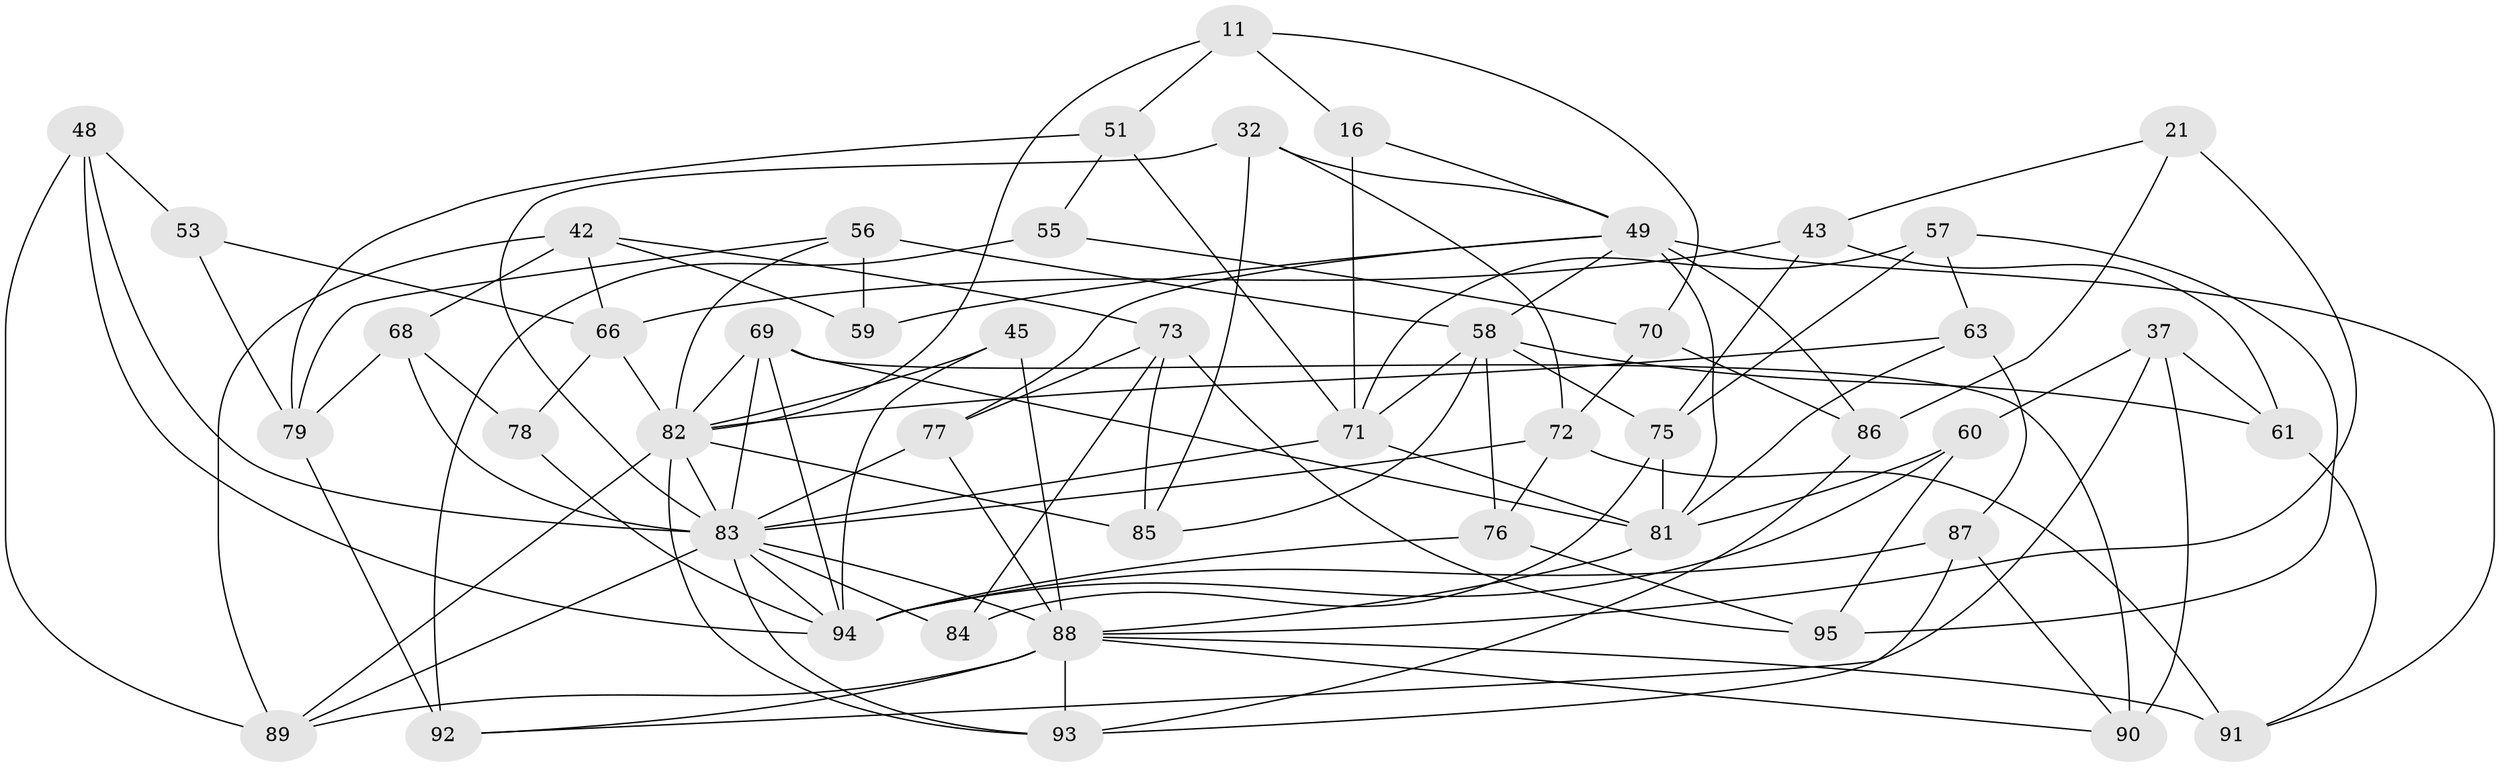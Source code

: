 // original degree distribution, {4: 1.0}
// Generated by graph-tools (version 1.1) at 2025/03/03/04/25 22:03:44]
// undirected, 47 vertices, 113 edges
graph export_dot {
graph [start="1"]
  node [color=gray90,style=filled];
  11 [super="+4"];
  16;
  21;
  32 [super="+14"];
  37;
  42 [super="+30"];
  43;
  45 [super="+29"];
  48 [super="+31"];
  49 [super="+33+39"];
  51;
  53;
  55;
  56 [super="+25"];
  57;
  58 [super="+41"];
  59;
  60;
  61;
  63;
  66 [super="+6"];
  68 [super="+35"];
  69 [super="+54"];
  70;
  71 [super="+19"];
  72 [super="+44"];
  73 [super="+8"];
  75 [super="+65"];
  76;
  77;
  78 [super="+13"];
  79 [super="+62"];
  81 [super="+9+46"];
  82 [super="+27+52+34"];
  83 [super="+23+74+80+50"];
  84;
  85;
  86;
  87;
  88 [super="+2+10+36"];
  89 [super="+7"];
  90;
  91;
  92 [super="+47"];
  93 [super="+20"];
  94 [super="+67"];
  95;
  11 -- 16 [weight=2];
  11 -- 51;
  11 -- 70;
  11 -- 82 [weight=2];
  16 -- 71;
  16 -- 49;
  21 -- 43;
  21 -- 86;
  21 -- 88 [weight=2];
  32 -- 72 [weight=2];
  32 -- 85;
  32 -- 83 [weight=2];
  32 -- 49;
  37 -- 92;
  37 -- 90;
  37 -- 60;
  37 -- 61;
  42 -- 59;
  42 -- 89;
  42 -- 68 [weight=2];
  42 -- 73;
  42 -- 66;
  43 -- 61;
  43 -- 66;
  43 -- 75;
  45 -- 88 [weight=3];
  45 -- 94 [weight=2];
  45 -- 82;
  48 -- 53 [weight=2];
  48 -- 89 [weight=2];
  48 -- 83;
  48 -- 94;
  49 -- 77;
  49 -- 81;
  49 -- 59;
  49 -- 58;
  49 -- 91;
  49 -- 86;
  51 -- 71;
  51 -- 55;
  51 -- 79;
  53 -- 79;
  53 -- 66;
  55 -- 70;
  55 -- 92 [weight=2];
  56 -- 59 [weight=2];
  56 -- 58 [weight=2];
  56 -- 79;
  56 -- 82;
  57 -- 63;
  57 -- 95;
  57 -- 75;
  57 -- 71;
  58 -- 75;
  58 -- 85;
  58 -- 71;
  58 -- 76;
  58 -- 61;
  60 -- 95;
  60 -- 81;
  60 -- 94;
  61 -- 91;
  63 -- 87;
  63 -- 81;
  63 -- 82;
  66 -- 82;
  66 -- 78 [weight=2];
  68 -- 79;
  68 -- 83 [weight=3];
  68 -- 78 [weight=2];
  69 -- 94;
  69 -- 82;
  69 -- 83 [weight=2];
  69 -- 81;
  69 -- 90;
  70 -- 86;
  70 -- 72;
  71 -- 83 [weight=5];
  71 -- 81;
  72 -- 76;
  72 -- 91;
  72 -- 83;
  73 -- 95;
  73 -- 84 [weight=2];
  73 -- 85;
  73 -- 77;
  75 -- 84;
  75 -- 81 [weight=2];
  76 -- 94;
  76 -- 95;
  77 -- 88;
  77 -- 83;
  78 -- 94 [weight=2];
  79 -- 92 [weight=2];
  81 -- 88;
  82 -- 89;
  82 -- 93;
  82 -- 83 [weight=2];
  82 -- 85;
  83 -- 88;
  83 -- 84;
  83 -- 89;
  83 -- 93;
  83 -- 94;
  86 -- 93;
  87 -- 93;
  87 -- 90;
  87 -- 94;
  88 -- 89;
  88 -- 92;
  88 -- 93 [weight=2];
  88 -- 90;
  88 -- 91;
}
